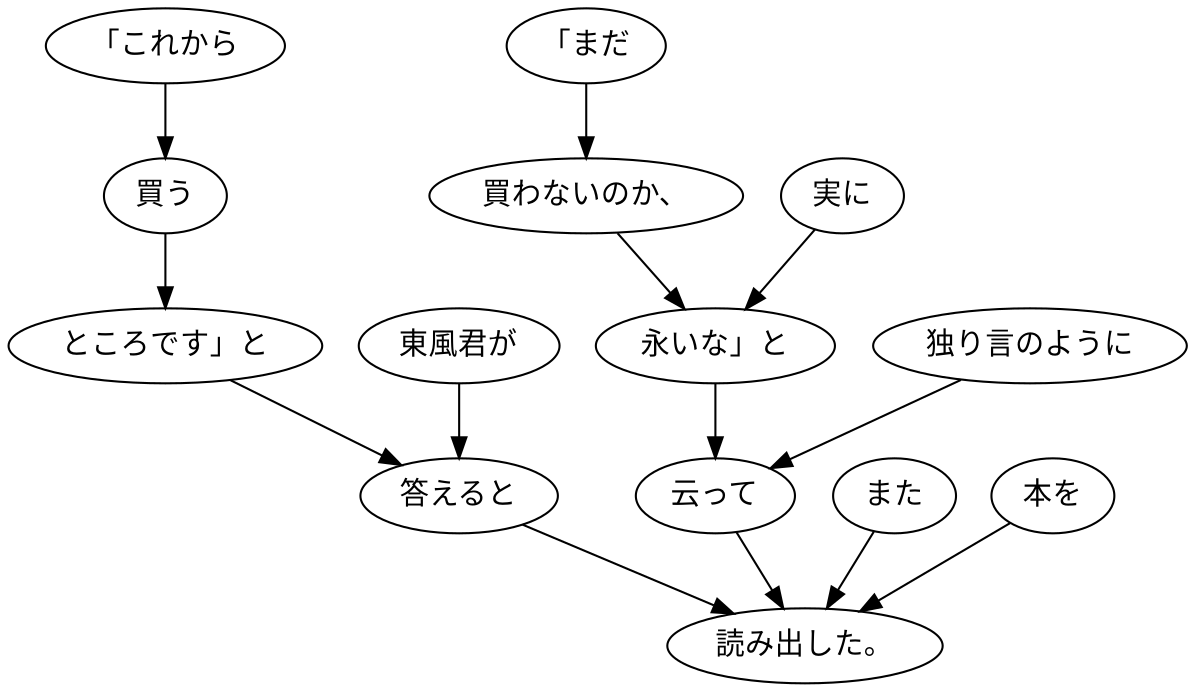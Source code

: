 digraph graph8110 {
	node0 [label="「これから"];
	node1 [label="買う"];
	node2 [label="ところです」と"];
	node3 [label="東風君が"];
	node4 [label="答えると"];
	node5 [label="「まだ"];
	node6 [label="買わないのか、"];
	node7 [label="実に"];
	node8 [label="永いな」と"];
	node9 [label="独り言のように"];
	node10 [label="云って"];
	node11 [label="また"];
	node12 [label="本を"];
	node13 [label="読み出した。"];
	node0 -> node1;
	node1 -> node2;
	node2 -> node4;
	node3 -> node4;
	node4 -> node13;
	node5 -> node6;
	node6 -> node8;
	node7 -> node8;
	node8 -> node10;
	node9 -> node10;
	node10 -> node13;
	node11 -> node13;
	node12 -> node13;
}
